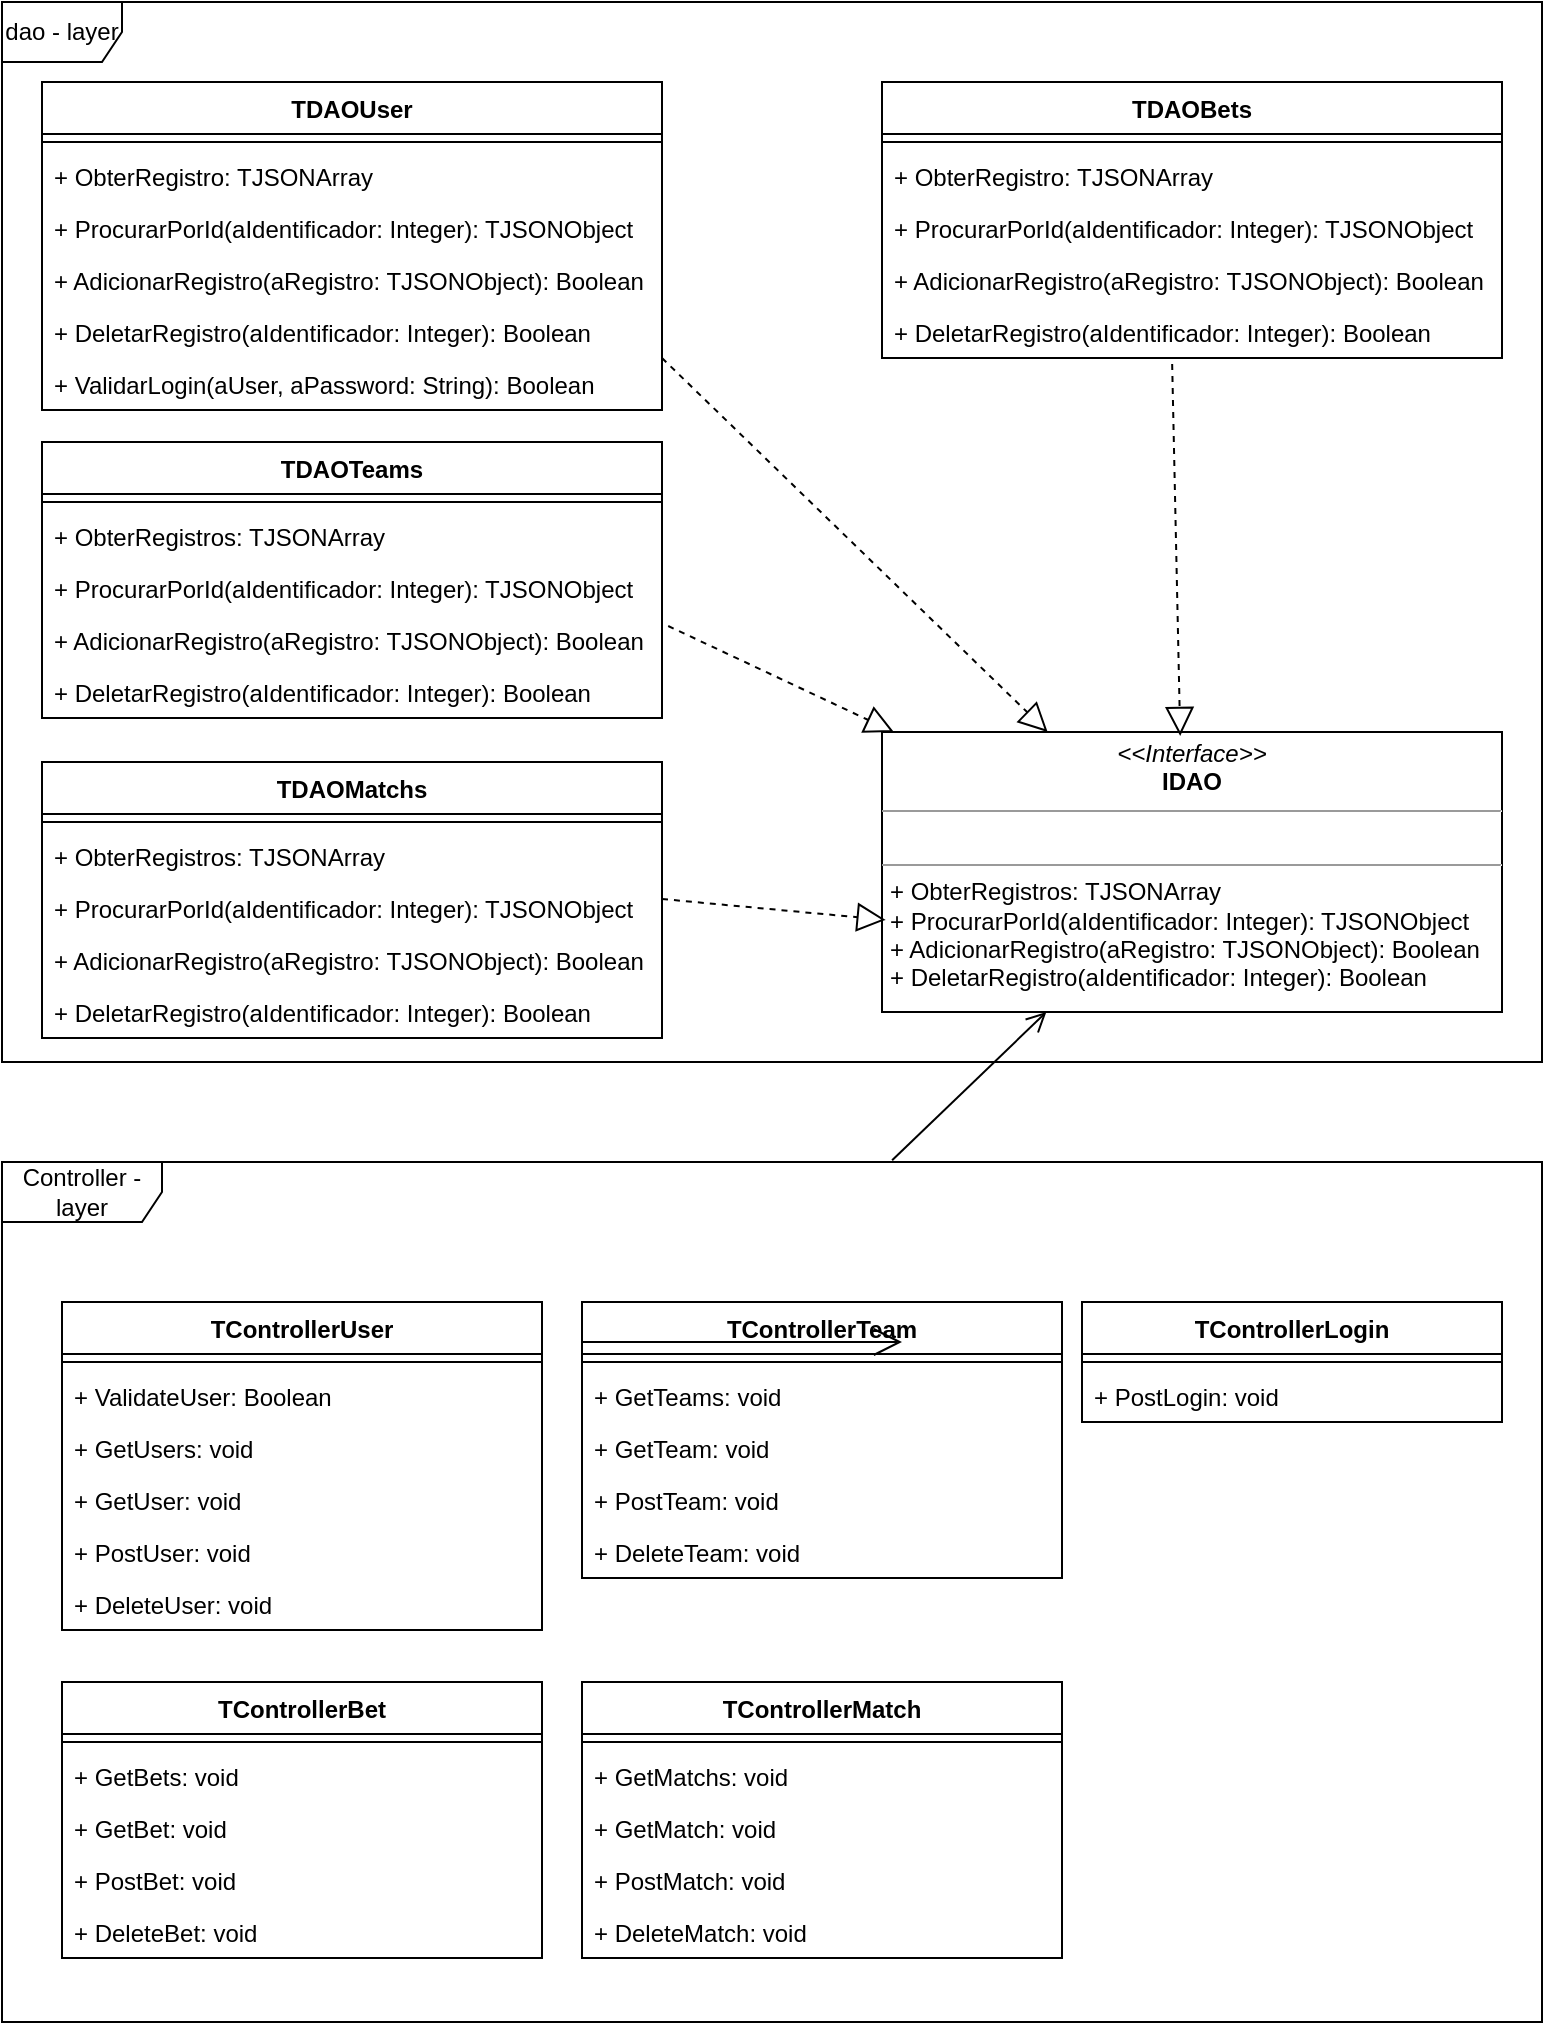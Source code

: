 <mxfile version="20.8.20" type="device"><diagram name="Página-1" id="4v-ir7DB7NUTX6bPPRyR"><mxGraphModel dx="934" dy="804" grid="1" gridSize="10" guides="1" tooltips="1" connect="1" arrows="1" fold="1" page="1" pageScale="1" pageWidth="827" pageHeight="1169" math="0" shadow="0"><root><mxCell id="0"/><mxCell id="1" parent="0"/><mxCell id="qS6DiDYk2PjgTgFD92xH-4" value="dao - layer" style="shape=umlFrame;whiteSpace=wrap;html=1;pointerEvents=0;" vertex="1" parent="1"><mxGeometry x="330" y="150" width="770" height="530" as="geometry"/></mxCell><mxCell id="qS6DiDYk2PjgTgFD92xH-14" value="TDAOUser" style="swimlane;fontStyle=1;align=center;verticalAlign=top;childLayout=stackLayout;horizontal=1;startSize=26;horizontalStack=0;resizeParent=1;resizeParentMax=0;resizeLast=0;collapsible=1;marginBottom=0;" vertex="1" parent="1"><mxGeometry x="350" y="190" width="310" height="164" as="geometry"><mxRectangle x="350" y="190" width="100" height="30" as="alternateBounds"/></mxGeometry></mxCell><mxCell id="qS6DiDYk2PjgTgFD92xH-16" value="" style="line;strokeWidth=1;fillColor=none;align=left;verticalAlign=middle;spacingTop=-1;spacingLeft=3;spacingRight=3;rotatable=0;labelPosition=right;points=[];portConstraint=eastwest;strokeColor=inherit;" vertex="1" parent="qS6DiDYk2PjgTgFD92xH-14"><mxGeometry y="26" width="310" height="8" as="geometry"/></mxCell><mxCell id="qS6DiDYk2PjgTgFD92xH-17" value="+ ObterRegistro: TJSONArray" style="text;strokeColor=none;fillColor=none;align=left;verticalAlign=top;spacingLeft=4;spacingRight=4;overflow=hidden;rotatable=0;points=[[0,0.5],[1,0.5]];portConstraint=eastwest;" vertex="1" parent="qS6DiDYk2PjgTgFD92xH-14"><mxGeometry y="34" width="310" height="26" as="geometry"/></mxCell><mxCell id="qS6DiDYk2PjgTgFD92xH-19" value="+ ProcurarPorId(aIdentificador: Integer): TJSONObject" style="text;strokeColor=none;fillColor=none;align=left;verticalAlign=top;spacingLeft=4;spacingRight=4;overflow=hidden;rotatable=0;points=[[0,0.5],[1,0.5]];portConstraint=eastwest;" vertex="1" parent="qS6DiDYk2PjgTgFD92xH-14"><mxGeometry y="60" width="310" height="26" as="geometry"/></mxCell><mxCell id="qS6DiDYk2PjgTgFD92xH-20" value="+ AdicionarRegistro(aRegistro: TJSONObject): Boolean&#10;" style="text;strokeColor=none;fillColor=none;align=left;verticalAlign=top;spacingLeft=4;spacingRight=4;overflow=hidden;rotatable=0;points=[[0,0.5],[1,0.5]];portConstraint=eastwest;" vertex="1" parent="qS6DiDYk2PjgTgFD92xH-14"><mxGeometry y="86" width="310" height="26" as="geometry"/></mxCell><mxCell id="qS6DiDYk2PjgTgFD92xH-21" value="+ DeletarRegistro(aIdentificador: Integer): Boolean" style="text;strokeColor=none;fillColor=none;align=left;verticalAlign=top;spacingLeft=4;spacingRight=4;overflow=hidden;rotatable=0;points=[[0,0.5],[1,0.5]];portConstraint=eastwest;" vertex="1" parent="qS6DiDYk2PjgTgFD92xH-14"><mxGeometry y="112" width="310" height="26" as="geometry"/></mxCell><mxCell id="qS6DiDYk2PjgTgFD92xH-22" value="+ ValidarLogin(aUser, aPassword: String): Boolean" style="text;strokeColor=none;fillColor=none;align=left;verticalAlign=top;spacingLeft=4;spacingRight=4;overflow=hidden;rotatable=0;points=[[0,0.5],[1,0.5]];portConstraint=eastwest;" vertex="1" parent="qS6DiDYk2PjgTgFD92xH-14"><mxGeometry y="138" width="310" height="26" as="geometry"/></mxCell><mxCell id="qS6DiDYk2PjgTgFD92xH-23" value="TDAOTeams&#10;" style="swimlane;fontStyle=1;align=center;verticalAlign=top;childLayout=stackLayout;horizontal=1;startSize=26;horizontalStack=0;resizeParent=1;resizeParentMax=0;resizeLast=0;collapsible=1;marginBottom=0;" vertex="1" parent="1"><mxGeometry x="350" y="370" width="310" height="138" as="geometry"/></mxCell><mxCell id="qS6DiDYk2PjgTgFD92xH-25" value="" style="line;strokeWidth=1;fillColor=none;align=left;verticalAlign=middle;spacingTop=-1;spacingLeft=3;spacingRight=3;rotatable=0;labelPosition=right;points=[];portConstraint=eastwest;strokeColor=inherit;" vertex="1" parent="qS6DiDYk2PjgTgFD92xH-23"><mxGeometry y="26" width="310" height="8" as="geometry"/></mxCell><mxCell id="qS6DiDYk2PjgTgFD92xH-26" value="+ ObterRegistros: TJSONArray" style="text;strokeColor=none;fillColor=none;align=left;verticalAlign=top;spacingLeft=4;spacingRight=4;overflow=hidden;rotatable=0;points=[[0,0.5],[1,0.5]];portConstraint=eastwest;" vertex="1" parent="qS6DiDYk2PjgTgFD92xH-23"><mxGeometry y="34" width="310" height="26" as="geometry"/></mxCell><mxCell id="qS6DiDYk2PjgTgFD92xH-27" value="+ ProcurarPorId(aIdentificador: Integer): TJSONObject" style="text;strokeColor=none;fillColor=none;align=left;verticalAlign=top;spacingLeft=4;spacingRight=4;overflow=hidden;rotatable=0;points=[[0,0.5],[1,0.5]];portConstraint=eastwest;" vertex="1" parent="qS6DiDYk2PjgTgFD92xH-23"><mxGeometry y="60" width="310" height="26" as="geometry"/></mxCell><mxCell id="qS6DiDYk2PjgTgFD92xH-28" value="+ AdicionarRegistro(aRegistro: TJSONObject): Boolean&#10;" style="text;strokeColor=none;fillColor=none;align=left;verticalAlign=top;spacingLeft=4;spacingRight=4;overflow=hidden;rotatable=0;points=[[0,0.5],[1,0.5]];portConstraint=eastwest;" vertex="1" parent="qS6DiDYk2PjgTgFD92xH-23"><mxGeometry y="86" width="310" height="26" as="geometry"/></mxCell><mxCell id="qS6DiDYk2PjgTgFD92xH-29" value="+ DeletarRegistro(aIdentificador: Integer): Boolean" style="text;strokeColor=none;fillColor=none;align=left;verticalAlign=top;spacingLeft=4;spacingRight=4;overflow=hidden;rotatable=0;points=[[0,0.5],[1,0.5]];portConstraint=eastwest;" vertex="1" parent="qS6DiDYk2PjgTgFD92xH-23"><mxGeometry y="112" width="310" height="26" as="geometry"/></mxCell><mxCell id="qS6DiDYk2PjgTgFD92xH-30" value="TDAOMatchs&#10;" style="swimlane;fontStyle=1;align=center;verticalAlign=top;childLayout=stackLayout;horizontal=1;startSize=26;horizontalStack=0;resizeParent=1;resizeParentMax=0;resizeLast=0;collapsible=1;marginBottom=0;" vertex="1" parent="1"><mxGeometry x="350" y="530" width="310" height="138" as="geometry"/></mxCell><mxCell id="qS6DiDYk2PjgTgFD92xH-31" value="" style="line;strokeWidth=1;fillColor=none;align=left;verticalAlign=middle;spacingTop=-1;spacingLeft=3;spacingRight=3;rotatable=0;labelPosition=right;points=[];portConstraint=eastwest;strokeColor=inherit;" vertex="1" parent="qS6DiDYk2PjgTgFD92xH-30"><mxGeometry y="26" width="310" height="8" as="geometry"/></mxCell><mxCell id="qS6DiDYk2PjgTgFD92xH-32" value="+ ObterRegistros: TJSONArray" style="text;strokeColor=none;fillColor=none;align=left;verticalAlign=top;spacingLeft=4;spacingRight=4;overflow=hidden;rotatable=0;points=[[0,0.5],[1,0.5]];portConstraint=eastwest;" vertex="1" parent="qS6DiDYk2PjgTgFD92xH-30"><mxGeometry y="34" width="310" height="26" as="geometry"/></mxCell><mxCell id="qS6DiDYk2PjgTgFD92xH-33" value="+ ProcurarPorId(aIdentificador: Integer): TJSONObject" style="text;strokeColor=none;fillColor=none;align=left;verticalAlign=top;spacingLeft=4;spacingRight=4;overflow=hidden;rotatable=0;points=[[0,0.5],[1,0.5]];portConstraint=eastwest;" vertex="1" parent="qS6DiDYk2PjgTgFD92xH-30"><mxGeometry y="60" width="310" height="26" as="geometry"/></mxCell><mxCell id="qS6DiDYk2PjgTgFD92xH-34" value="+ AdicionarRegistro(aRegistro: TJSONObject): Boolean&#10;" style="text;strokeColor=none;fillColor=none;align=left;verticalAlign=top;spacingLeft=4;spacingRight=4;overflow=hidden;rotatable=0;points=[[0,0.5],[1,0.5]];portConstraint=eastwest;" vertex="1" parent="qS6DiDYk2PjgTgFD92xH-30"><mxGeometry y="86" width="310" height="26" as="geometry"/></mxCell><mxCell id="qS6DiDYk2PjgTgFD92xH-35" value="+ DeletarRegistro(aIdentificador: Integer): Boolean" style="text;strokeColor=none;fillColor=none;align=left;verticalAlign=top;spacingLeft=4;spacingRight=4;overflow=hidden;rotatable=0;points=[[0,0.5],[1,0.5]];portConstraint=eastwest;" vertex="1" parent="qS6DiDYk2PjgTgFD92xH-30"><mxGeometry y="112" width="310" height="26" as="geometry"/></mxCell><mxCell id="qS6DiDYk2PjgTgFD92xH-36" value="TDAOBets" style="swimlane;fontStyle=1;align=center;verticalAlign=top;childLayout=stackLayout;horizontal=1;startSize=26;horizontalStack=0;resizeParent=1;resizeParentMax=0;resizeLast=0;collapsible=1;marginBottom=0;" vertex="1" parent="1"><mxGeometry x="770" y="190" width="310" height="138" as="geometry"><mxRectangle x="350" y="190" width="100" height="30" as="alternateBounds"/></mxGeometry></mxCell><mxCell id="qS6DiDYk2PjgTgFD92xH-37" value="" style="line;strokeWidth=1;fillColor=none;align=left;verticalAlign=middle;spacingTop=-1;spacingLeft=3;spacingRight=3;rotatable=0;labelPosition=right;points=[];portConstraint=eastwest;strokeColor=inherit;" vertex="1" parent="qS6DiDYk2PjgTgFD92xH-36"><mxGeometry y="26" width="310" height="8" as="geometry"/></mxCell><mxCell id="qS6DiDYk2PjgTgFD92xH-38" value="+ ObterRegistro: TJSONArray" style="text;strokeColor=none;fillColor=none;align=left;verticalAlign=top;spacingLeft=4;spacingRight=4;overflow=hidden;rotatable=0;points=[[0,0.5],[1,0.5]];portConstraint=eastwest;" vertex="1" parent="qS6DiDYk2PjgTgFD92xH-36"><mxGeometry y="34" width="310" height="26" as="geometry"/></mxCell><mxCell id="qS6DiDYk2PjgTgFD92xH-39" value="+ ProcurarPorId(aIdentificador: Integer): TJSONObject" style="text;strokeColor=none;fillColor=none;align=left;verticalAlign=top;spacingLeft=4;spacingRight=4;overflow=hidden;rotatable=0;points=[[0,0.5],[1,0.5]];portConstraint=eastwest;" vertex="1" parent="qS6DiDYk2PjgTgFD92xH-36"><mxGeometry y="60" width="310" height="26" as="geometry"/></mxCell><mxCell id="qS6DiDYk2PjgTgFD92xH-40" value="+ AdicionarRegistro(aRegistro: TJSONObject): Boolean&#10;" style="text;strokeColor=none;fillColor=none;align=left;verticalAlign=top;spacingLeft=4;spacingRight=4;overflow=hidden;rotatable=0;points=[[0,0.5],[1,0.5]];portConstraint=eastwest;" vertex="1" parent="qS6DiDYk2PjgTgFD92xH-36"><mxGeometry y="86" width="310" height="26" as="geometry"/></mxCell><mxCell id="qS6DiDYk2PjgTgFD92xH-41" value="+ DeletarRegistro(aIdentificador: Integer): Boolean" style="text;strokeColor=none;fillColor=none;align=left;verticalAlign=top;spacingLeft=4;spacingRight=4;overflow=hidden;rotatable=0;points=[[0,0.5],[1,0.5]];portConstraint=eastwest;" vertex="1" parent="qS6DiDYk2PjgTgFD92xH-36"><mxGeometry y="112" width="310" height="26" as="geometry"/></mxCell><mxCell id="qS6DiDYk2PjgTgFD92xH-43" value="&lt;p style=&quot;margin:0px;margin-top:4px;text-align:center;&quot;&gt;&lt;i&gt;&amp;lt;&amp;lt;Interface&amp;gt;&amp;gt;&lt;/i&gt;&lt;br&gt;&lt;b&gt;IDAO&lt;/b&gt;&lt;/p&gt;&lt;hr size=&quot;1&quot;&gt;&lt;p style=&quot;margin:0px;margin-left:4px;&quot;&gt;&lt;br&gt;&lt;/p&gt;&lt;hr size=&quot;1&quot;&gt;&lt;p style=&quot;margin:0px;margin-left:4px;&quot;&gt;+ ObterRegistros: TJSONArray&lt;/p&gt;&lt;p style=&quot;margin:0px;margin-left:4px;&quot;&gt;+ ProcurarPorId(aIdentificador: Integer): TJSONObject&lt;/p&gt;&lt;p style=&quot;margin:0px;margin-left:4px;&quot;&gt;+ AdicionarRegistro(aRegistro: TJSONObject): Boolean&lt;/p&gt;&lt;p style=&quot;margin:0px;margin-left:4px;&quot;&gt;+ DeletarRegistro(aIdentificador: Integer): Boolean&lt;/p&gt;" style="verticalAlign=top;align=left;overflow=fill;fontSize=12;fontFamily=Helvetica;html=1;" vertex="1" parent="1"><mxGeometry x="770" y="515" width="310" height="140" as="geometry"/></mxCell><mxCell id="qS6DiDYk2PjgTgFD92xH-48" value="" style="endArrow=block;dashed=1;endFill=0;endSize=12;html=1;rounded=0;" edge="1" parent="1" target="qS6DiDYk2PjgTgFD92xH-43"><mxGeometry width="160" relative="1" as="geometry"><mxPoint x="660" y="328" as="sourcePoint"/><mxPoint x="820" y="328" as="targetPoint"/></mxGeometry></mxCell><mxCell id="qS6DiDYk2PjgTgFD92xH-49" value="" style="endArrow=block;dashed=1;endFill=0;endSize=12;html=1;rounded=0;exitX=1.01;exitY=0.231;exitDx=0;exitDy=0;exitPerimeter=0;" edge="1" parent="1" source="qS6DiDYk2PjgTgFD92xH-28" target="qS6DiDYk2PjgTgFD92xH-43"><mxGeometry width="160" relative="1" as="geometry"><mxPoint x="660" y="415" as="sourcePoint"/><mxPoint x="810" y="414.5" as="targetPoint"/></mxGeometry></mxCell><mxCell id="qS6DiDYk2PjgTgFD92xH-50" value="" style="endArrow=block;dashed=1;endFill=0;endSize=12;html=1;rounded=0;exitX=0.468;exitY=1.115;exitDx=0;exitDy=0;exitPerimeter=0;entryX=0.481;entryY=0.014;entryDx=0;entryDy=0;entryPerimeter=0;" edge="1" parent="1" source="qS6DiDYk2PjgTgFD92xH-41" target="qS6DiDYk2PjgTgFD92xH-43"><mxGeometry width="160" relative="1" as="geometry"><mxPoint x="860" y="354" as="sourcePoint"/><mxPoint x="1020" y="354" as="targetPoint"/></mxGeometry></mxCell><mxCell id="qS6DiDYk2PjgTgFD92xH-51" value="" style="endArrow=block;dashed=1;endFill=0;endSize=12;html=1;rounded=0;entryX=0.006;entryY=0.671;entryDx=0;entryDy=0;entryPerimeter=0;" edge="1" parent="1" target="qS6DiDYk2PjgTgFD92xH-43"><mxGeometry width="160" relative="1" as="geometry"><mxPoint x="660" y="598.5" as="sourcePoint"/><mxPoint x="820" y="598.5" as="targetPoint"/></mxGeometry></mxCell><mxCell id="qS6DiDYk2PjgTgFD92xH-53" value="Controller - layer" style="shape=umlFrame;whiteSpace=wrap;html=1;pointerEvents=0;width=80;height=30;" vertex="1" parent="1"><mxGeometry x="330" y="730" width="770" height="430" as="geometry"/></mxCell><mxCell id="qS6DiDYk2PjgTgFD92xH-54" value="TControllerUser&#10;" style="swimlane;fontStyle=1;align=center;verticalAlign=top;childLayout=stackLayout;horizontal=1;startSize=26;horizontalStack=0;resizeParent=1;resizeParentMax=0;resizeLast=0;collapsible=1;marginBottom=0;" vertex="1" parent="1"><mxGeometry x="360" y="800" width="240" height="164" as="geometry"/></mxCell><mxCell id="qS6DiDYk2PjgTgFD92xH-56" value="" style="line;strokeWidth=1;fillColor=none;align=left;verticalAlign=middle;spacingTop=-1;spacingLeft=3;spacingRight=3;rotatable=0;labelPosition=right;points=[];portConstraint=eastwest;strokeColor=inherit;" vertex="1" parent="qS6DiDYk2PjgTgFD92xH-54"><mxGeometry y="26" width="240" height="8" as="geometry"/></mxCell><mxCell id="qS6DiDYk2PjgTgFD92xH-57" value="+ ValidateUser: Boolean" style="text;strokeColor=none;fillColor=none;align=left;verticalAlign=top;spacingLeft=4;spacingRight=4;overflow=hidden;rotatable=0;points=[[0,0.5],[1,0.5]];portConstraint=eastwest;" vertex="1" parent="qS6DiDYk2PjgTgFD92xH-54"><mxGeometry y="34" width="240" height="26" as="geometry"/></mxCell><mxCell id="qS6DiDYk2PjgTgFD92xH-58" value="+ GetUsers: void&#10;" style="text;strokeColor=none;fillColor=none;align=left;verticalAlign=top;spacingLeft=4;spacingRight=4;overflow=hidden;rotatable=0;points=[[0,0.5],[1,0.5]];portConstraint=eastwest;" vertex="1" parent="qS6DiDYk2PjgTgFD92xH-54"><mxGeometry y="60" width="240" height="26" as="geometry"/></mxCell><mxCell id="qS6DiDYk2PjgTgFD92xH-59" value="+ GetUser: void&#10;" style="text;strokeColor=none;fillColor=none;align=left;verticalAlign=top;spacingLeft=4;spacingRight=4;overflow=hidden;rotatable=0;points=[[0,0.5],[1,0.5]];portConstraint=eastwest;" vertex="1" parent="qS6DiDYk2PjgTgFD92xH-54"><mxGeometry y="86" width="240" height="26" as="geometry"/></mxCell><mxCell id="qS6DiDYk2PjgTgFD92xH-60" value="+ PostUser: void" style="text;strokeColor=none;fillColor=none;align=left;verticalAlign=top;spacingLeft=4;spacingRight=4;overflow=hidden;rotatable=0;points=[[0,0.5],[1,0.5]];portConstraint=eastwest;" vertex="1" parent="qS6DiDYk2PjgTgFD92xH-54"><mxGeometry y="112" width="240" height="26" as="geometry"/></mxCell><mxCell id="qS6DiDYk2PjgTgFD92xH-61" value="+ DeleteUser: void" style="text;strokeColor=none;fillColor=none;align=left;verticalAlign=top;spacingLeft=4;spacingRight=4;overflow=hidden;rotatable=0;points=[[0,0.5],[1,0.5]];portConstraint=eastwest;" vertex="1" parent="qS6DiDYk2PjgTgFD92xH-54"><mxGeometry y="138" width="240" height="26" as="geometry"/></mxCell><mxCell id="qS6DiDYk2PjgTgFD92xH-62" value="TControllerTeam" style="swimlane;fontStyle=1;align=center;verticalAlign=top;childLayout=stackLayout;horizontal=1;startSize=26;horizontalStack=0;resizeParent=1;resizeParentMax=0;resizeLast=0;collapsible=1;marginBottom=0;" vertex="1" parent="1"><mxGeometry x="620" y="800" width="240" height="138" as="geometry"/></mxCell><mxCell id="qS6DiDYk2PjgTgFD92xH-63" value="" style="line;strokeWidth=1;fillColor=none;align=left;verticalAlign=middle;spacingTop=-1;spacingLeft=3;spacingRight=3;rotatable=0;labelPosition=right;points=[];portConstraint=eastwest;strokeColor=inherit;" vertex="1" parent="qS6DiDYk2PjgTgFD92xH-62"><mxGeometry y="26" width="240" height="8" as="geometry"/></mxCell><mxCell id="qS6DiDYk2PjgTgFD92xH-65" value="+ GetTeams: void&#10;" style="text;strokeColor=none;fillColor=none;align=left;verticalAlign=top;spacingLeft=4;spacingRight=4;overflow=hidden;rotatable=0;points=[[0,0.5],[1,0.5]];portConstraint=eastwest;" vertex="1" parent="qS6DiDYk2PjgTgFD92xH-62"><mxGeometry y="34" width="240" height="26" as="geometry"/></mxCell><mxCell id="qS6DiDYk2PjgTgFD92xH-66" value="+ GetTeam: void&#10;" style="text;strokeColor=none;fillColor=none;align=left;verticalAlign=top;spacingLeft=4;spacingRight=4;overflow=hidden;rotatable=0;points=[[0,0.5],[1,0.5]];portConstraint=eastwest;" vertex="1" parent="qS6DiDYk2PjgTgFD92xH-62"><mxGeometry y="60" width="240" height="26" as="geometry"/></mxCell><mxCell id="qS6DiDYk2PjgTgFD92xH-67" value="+ PostTeam: void" style="text;strokeColor=none;fillColor=none;align=left;verticalAlign=top;spacingLeft=4;spacingRight=4;overflow=hidden;rotatable=0;points=[[0,0.5],[1,0.5]];portConstraint=eastwest;" vertex="1" parent="qS6DiDYk2PjgTgFD92xH-62"><mxGeometry y="86" width="240" height="26" as="geometry"/></mxCell><mxCell id="qS6DiDYk2PjgTgFD92xH-68" value="+ DeleteTeam: void" style="text;strokeColor=none;fillColor=none;align=left;verticalAlign=top;spacingLeft=4;spacingRight=4;overflow=hidden;rotatable=0;points=[[0,0.5],[1,0.5]];portConstraint=eastwest;" vertex="1" parent="qS6DiDYk2PjgTgFD92xH-62"><mxGeometry y="112" width="240" height="26" as="geometry"/></mxCell><mxCell id="qS6DiDYk2PjgTgFD92xH-69" value="TControllerBet&#10;" style="swimlane;fontStyle=1;align=center;verticalAlign=top;childLayout=stackLayout;horizontal=1;startSize=26;horizontalStack=0;resizeParent=1;resizeParentMax=0;resizeLast=0;collapsible=1;marginBottom=0;" vertex="1" parent="1"><mxGeometry x="360" y="990" width="240" height="138" as="geometry"/></mxCell><mxCell id="qS6DiDYk2PjgTgFD92xH-70" value="" style="line;strokeWidth=1;fillColor=none;align=left;verticalAlign=middle;spacingTop=-1;spacingLeft=3;spacingRight=3;rotatable=0;labelPosition=right;points=[];portConstraint=eastwest;strokeColor=inherit;" vertex="1" parent="qS6DiDYk2PjgTgFD92xH-69"><mxGeometry y="26" width="240" height="8" as="geometry"/></mxCell><mxCell id="qS6DiDYk2PjgTgFD92xH-71" value="+ GetBets: void&#10;" style="text;strokeColor=none;fillColor=none;align=left;verticalAlign=top;spacingLeft=4;spacingRight=4;overflow=hidden;rotatable=0;points=[[0,0.5],[1,0.5]];portConstraint=eastwest;" vertex="1" parent="qS6DiDYk2PjgTgFD92xH-69"><mxGeometry y="34" width="240" height="26" as="geometry"/></mxCell><mxCell id="qS6DiDYk2PjgTgFD92xH-72" value="+ GetBet: void&#10;" style="text;strokeColor=none;fillColor=none;align=left;verticalAlign=top;spacingLeft=4;spacingRight=4;overflow=hidden;rotatable=0;points=[[0,0.5],[1,0.5]];portConstraint=eastwest;" vertex="1" parent="qS6DiDYk2PjgTgFD92xH-69"><mxGeometry y="60" width="240" height="26" as="geometry"/></mxCell><mxCell id="qS6DiDYk2PjgTgFD92xH-73" value="+ PostBet: void" style="text;strokeColor=none;fillColor=none;align=left;verticalAlign=top;spacingLeft=4;spacingRight=4;overflow=hidden;rotatable=0;points=[[0,0.5],[1,0.5]];portConstraint=eastwest;" vertex="1" parent="qS6DiDYk2PjgTgFD92xH-69"><mxGeometry y="86" width="240" height="26" as="geometry"/></mxCell><mxCell id="qS6DiDYk2PjgTgFD92xH-74" value="+ DeleteBet: void" style="text;strokeColor=none;fillColor=none;align=left;verticalAlign=top;spacingLeft=4;spacingRight=4;overflow=hidden;rotatable=0;points=[[0,0.5],[1,0.5]];portConstraint=eastwest;" vertex="1" parent="qS6DiDYk2PjgTgFD92xH-69"><mxGeometry y="112" width="240" height="26" as="geometry"/></mxCell><mxCell id="qS6DiDYk2PjgTgFD92xH-75" value="TControllerMatch&#10;" style="swimlane;fontStyle=1;align=center;verticalAlign=top;childLayout=stackLayout;horizontal=1;startSize=26;horizontalStack=0;resizeParent=1;resizeParentMax=0;resizeLast=0;collapsible=1;marginBottom=0;" vertex="1" parent="1"><mxGeometry x="620" y="990" width="240" height="138" as="geometry"/></mxCell><mxCell id="qS6DiDYk2PjgTgFD92xH-76" value="" style="line;strokeWidth=1;fillColor=none;align=left;verticalAlign=middle;spacingTop=-1;spacingLeft=3;spacingRight=3;rotatable=0;labelPosition=right;points=[];portConstraint=eastwest;strokeColor=inherit;" vertex="1" parent="qS6DiDYk2PjgTgFD92xH-75"><mxGeometry y="26" width="240" height="8" as="geometry"/></mxCell><mxCell id="qS6DiDYk2PjgTgFD92xH-77" value="+ GetMatchs: void&#10;" style="text;strokeColor=none;fillColor=none;align=left;verticalAlign=top;spacingLeft=4;spacingRight=4;overflow=hidden;rotatable=0;points=[[0,0.5],[1,0.5]];portConstraint=eastwest;" vertex="1" parent="qS6DiDYk2PjgTgFD92xH-75"><mxGeometry y="34" width="240" height="26" as="geometry"/></mxCell><mxCell id="qS6DiDYk2PjgTgFD92xH-78" value="+ GetMatch: void&#10;" style="text;strokeColor=none;fillColor=none;align=left;verticalAlign=top;spacingLeft=4;spacingRight=4;overflow=hidden;rotatable=0;points=[[0,0.5],[1,0.5]];portConstraint=eastwest;" vertex="1" parent="qS6DiDYk2PjgTgFD92xH-75"><mxGeometry y="60" width="240" height="26" as="geometry"/></mxCell><mxCell id="qS6DiDYk2PjgTgFD92xH-79" value="+ PostMatch: void" style="text;strokeColor=none;fillColor=none;align=left;verticalAlign=top;spacingLeft=4;spacingRight=4;overflow=hidden;rotatable=0;points=[[0,0.5],[1,0.5]];portConstraint=eastwest;" vertex="1" parent="qS6DiDYk2PjgTgFD92xH-75"><mxGeometry y="86" width="240" height="26" as="geometry"/></mxCell><mxCell id="qS6DiDYk2PjgTgFD92xH-80" value="+ DeleteMatch: void" style="text;strokeColor=none;fillColor=none;align=left;verticalAlign=top;spacingLeft=4;spacingRight=4;overflow=hidden;rotatable=0;points=[[0,0.5],[1,0.5]];portConstraint=eastwest;" vertex="1" parent="qS6DiDYk2PjgTgFD92xH-75"><mxGeometry y="112" width="240" height="26" as="geometry"/></mxCell><mxCell id="qS6DiDYk2PjgTgFD92xH-81" value="TControllerLogin" style="swimlane;fontStyle=1;align=center;verticalAlign=top;childLayout=stackLayout;horizontal=1;startSize=26;horizontalStack=0;resizeParent=1;resizeParentMax=0;resizeLast=0;collapsible=1;marginBottom=0;" vertex="1" parent="1"><mxGeometry x="870" y="800" width="210" height="60" as="geometry"/></mxCell><mxCell id="qS6DiDYk2PjgTgFD92xH-82" value="" style="line;strokeWidth=1;fillColor=none;align=left;verticalAlign=middle;spacingTop=-1;spacingLeft=3;spacingRight=3;rotatable=0;labelPosition=right;points=[];portConstraint=eastwest;strokeColor=inherit;" vertex="1" parent="qS6DiDYk2PjgTgFD92xH-81"><mxGeometry y="26" width="210" height="8" as="geometry"/></mxCell><mxCell id="qS6DiDYk2PjgTgFD92xH-86" value="+ PostLogin: void" style="text;strokeColor=none;fillColor=none;align=left;verticalAlign=top;spacingLeft=4;spacingRight=4;overflow=hidden;rotatable=0;points=[[0,0.5],[1,0.5]];portConstraint=eastwest;" vertex="1" parent="qS6DiDYk2PjgTgFD92xH-81"><mxGeometry y="34" width="210" height="26" as="geometry"/></mxCell><mxCell id="qS6DiDYk2PjgTgFD92xH-88" value="" style="endArrow=open;endFill=1;endSize=12;html=1;rounded=0;" edge="1" parent="1"><mxGeometry width="160" relative="1" as="geometry"><mxPoint x="620" y="820" as="sourcePoint"/><mxPoint x="780" y="820" as="targetPoint"/></mxGeometry></mxCell><mxCell id="qS6DiDYk2PjgTgFD92xH-95" value="" style="endArrow=open;startArrow=none;endFill=0;startFill=0;endSize=8;html=1;verticalAlign=bottom;labelBackgroundColor=none;strokeWidth=1;rounded=0;exitX=0.578;exitY=-0.002;exitDx=0;exitDy=0;exitPerimeter=0;" edge="1" parent="1" source="qS6DiDYk2PjgTgFD92xH-53" target="qS6DiDYk2PjgTgFD92xH-43"><mxGeometry width="160" relative="1" as="geometry"><mxPoint x="620" y="710" as="sourcePoint"/><mxPoint x="780" y="710" as="targetPoint"/></mxGeometry></mxCell></root></mxGraphModel></diagram></mxfile>